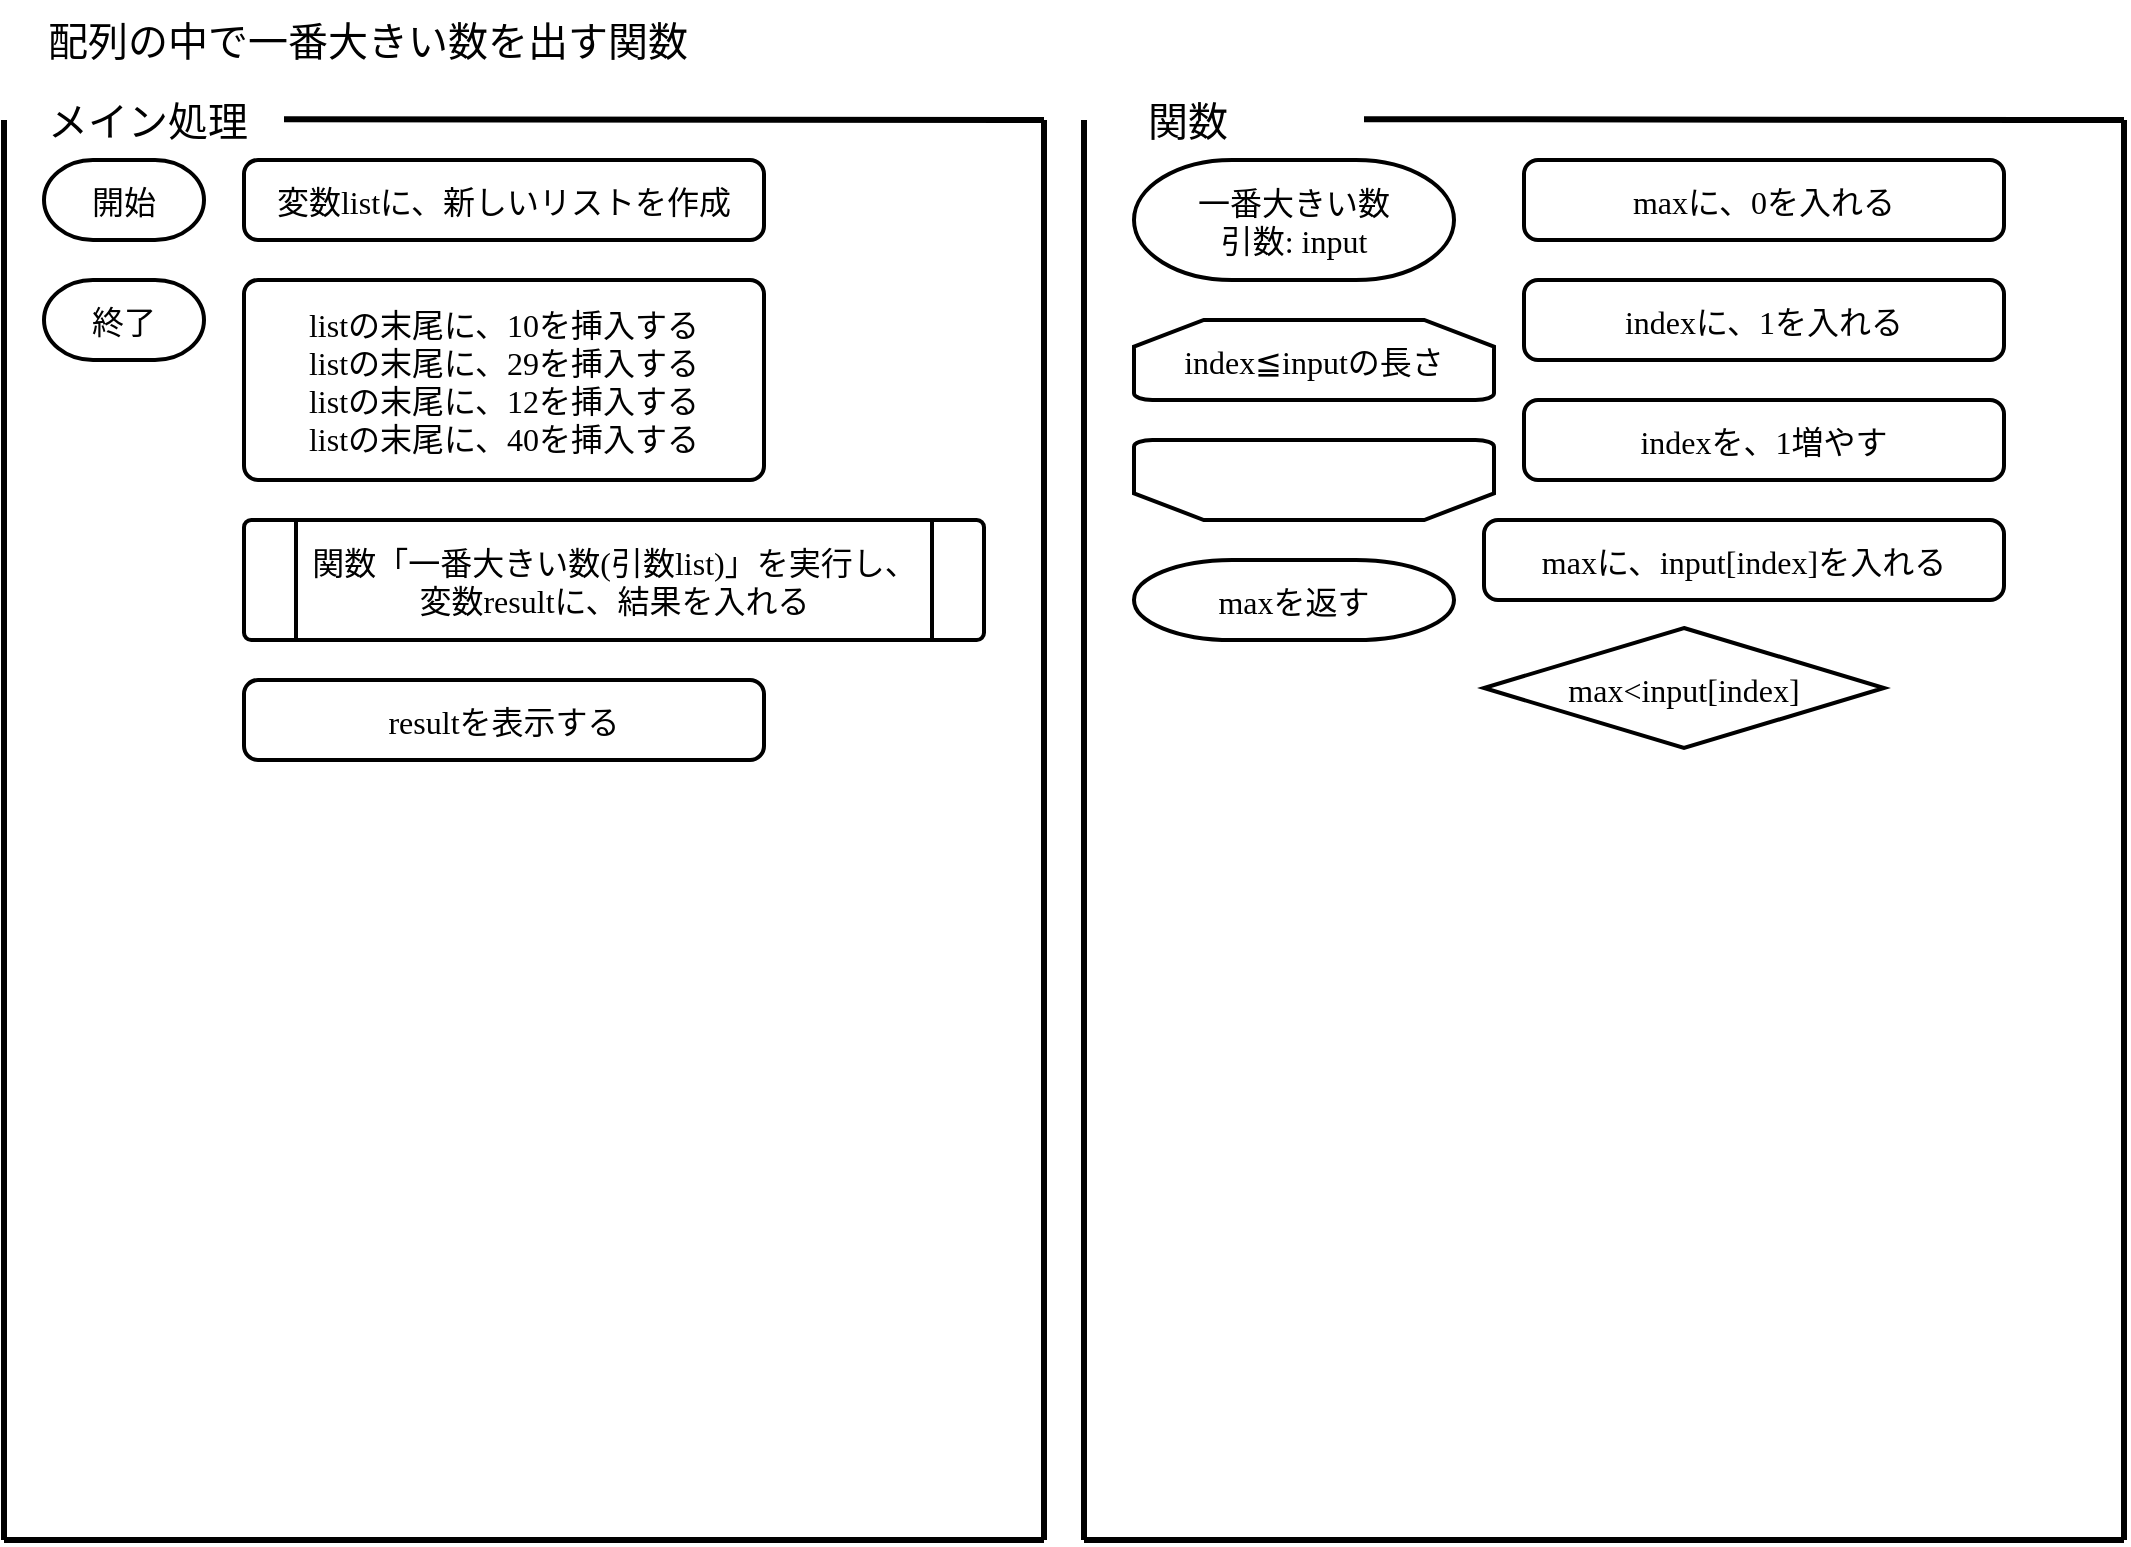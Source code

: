 <mxfile version="21.3.8" type="embed">
    <diagram name="ページ1" id="D5p3RVC4t98DR3PqROP9">
        <mxGraphModel dx="936" dy="558" grid="1" gridSize="10" guides="1" tooltips="1" connect="1" arrows="1" fold="1" page="1" pageScale="1" pageWidth="1169" pageHeight="827" math="0" shadow="0">
            <root>
                <mxCell id="0"/>
                <mxCell id="1" parent="0"/>
                <mxCell id="StKes1Bay4Hae8yV6QAt-1" value="開始" style="strokeWidth=2;shape=mxgraph.flowchart.terminator;fontSize=16;fontFamily=BIZ UDPGothic;" parent="1" vertex="1">
                    <mxGeometry x="40" y="120" width="80" height="40" as="geometry"/>
                </mxCell>
                <mxCell id="StKes1Bay4Hae8yV6QAt-2" value="maxを返す" style="strokeWidth=2;shape=mxgraph.flowchart.terminator;fontSize=16;fontFamily=BIZ UDPGothic;" parent="1" vertex="1">
                    <mxGeometry x="585" y="320" width="160" height="40" as="geometry"/>
                </mxCell>
                <mxCell id="StKes1Bay4Hae8yV6QAt-3" value="resultを表示する" style="rounded=1;absoluteArcSize=1;arcSize=14;strokeWidth=2;fontSize=16;fontFamily=BIZ UDPGothic;" parent="1" vertex="1">
                    <mxGeometry x="140" y="380" width="260" height="40" as="geometry"/>
                </mxCell>
                <mxCell id="9aM1dBj8owvEj4xOFZrg-10" value="配列の中で一番大きい数を出す関数" style="text;html=1;strokeColor=none;fillColor=none;align=left;verticalAlign=middle;whiteSpace=wrap;rounded=0;fontSize=20;fontFamily=BIZ UDPGothic;movable=0;resizable=0;rotatable=0;deletable=0;editable=0;locked=1;connectable=0;" parent="1" vertex="1">
                    <mxGeometry x="40" y="40" width="480" height="40" as="geometry"/>
                </mxCell>
                <mxCell id="D7fSjAbkDVPHjdvhgrvn-7" value="変数listに、新しいリストを作成" style="rounded=1;absoluteArcSize=1;arcSize=14;strokeWidth=2;fontSize=16;fontFamily=BIZ UDPGothic;" parent="1" vertex="1">
                    <mxGeometry x="140" y="120" width="260" height="40" as="geometry"/>
                </mxCell>
                <mxCell id="2" value="listの末尾に、10を挿入する&#xa;listの末尾に、29を挿入する&#xa;listの末尾に、12を挿入する&#xa;listの末尾に、40を挿入する" style="rounded=1;absoluteArcSize=1;arcSize=14;strokeWidth=2;fontSize=16;fontFamily=BIZ UDPGothic;" parent="1" vertex="1">
                    <mxGeometry x="140" y="180" width="260" height="100" as="geometry"/>
                </mxCell>
                <mxCell id="pZHUVyEk2EsDKcrGUSda-14" style="edgeStyle=none;rounded=0;orthogonalLoop=1;jettySize=auto;html=1;fontFamily=BIZ UDPGothic;fontSize=16;fontColor=default;endArrow=none;endFill=0;strokeWidth=3;movable=0;resizable=0;rotatable=0;deletable=0;editable=0;locked=1;connectable=0;" parent="1" edge="1">
                    <mxGeometry relative="1" as="geometry">
                        <mxPoint x="20" y="810" as="targetPoint"/>
                        <mxPoint x="20" y="100" as="sourcePoint"/>
                    </mxGeometry>
                </mxCell>
                <mxCell id="pZHUVyEk2EsDKcrGUSda-3" value="メイン処理" style="text;html=1;strokeColor=none;fillColor=none;align=left;verticalAlign=middle;whiteSpace=wrap;rounded=0;fontSize=20;fontFamily=BIZ UDPGothic;movable=0;resizable=0;rotatable=0;deletable=0;editable=0;locked=1;connectable=0;" parent="1" vertex="1">
                    <mxGeometry x="40" y="80" width="110" height="40" as="geometry"/>
                </mxCell>
                <mxCell id="pZHUVyEk2EsDKcrGUSda-6" value="関数「一番大きい数(引数list)」を実行し、&#xa;変数resultに、結果を入れる" style="verticalLabelPosition=middle;verticalAlign=middle;shape=process;rounded=1;size=0.071;arcSize=6;strokeWidth=2;labelPosition=center;align=center;fontFamily=BIZ UDPGothic;fontSize=16;" parent="1" vertex="1">
                    <mxGeometry x="140" y="300" width="370" height="60" as="geometry"/>
                </mxCell>
                <mxCell id="pZHUVyEk2EsDKcrGUSda-7" value="一番大きい数&#xa;引数: input" style="strokeWidth=2;shape=mxgraph.flowchart.terminator;fontSize=16;fontFamily=BIZ UDPGothic;" parent="1" vertex="1">
                    <mxGeometry x="585" y="120" width="160" height="60" as="geometry"/>
                </mxCell>
                <mxCell id="pZHUVyEk2EsDKcrGUSda-8" value="maxに、0を入れる" style="rounded=1;absoluteArcSize=1;arcSize=14;strokeWidth=2;fontSize=16;fontFamily=BIZ UDPGothic;" parent="1" vertex="1">
                    <mxGeometry x="780" y="120" width="240" height="40" as="geometry"/>
                </mxCell>
                <mxCell id="pZHUVyEk2EsDKcrGUSda-9" value="indexに、1を入れる" style="rounded=1;absoluteArcSize=1;arcSize=14;strokeWidth=2;fontSize=16;fontFamily=BIZ UDPGothic;" parent="1" vertex="1">
                    <mxGeometry x="780" y="180" width="240" height="40" as="geometry"/>
                </mxCell>
                <mxCell id="pZHUVyEk2EsDKcrGUSda-10" value="index≦inputの長さ" style="strokeWidth=2;shape=mxgraph.flowchart.loop_limit;fontFamily=BIZ UDPGothic;fontSize=16;" parent="1" vertex="1">
                    <mxGeometry x="585" y="200" width="180" height="40" as="geometry"/>
                </mxCell>
                <mxCell id="pZHUVyEk2EsDKcrGUSda-11" value="indexを、1増やす" style="rounded=1;absoluteArcSize=1;arcSize=14;strokeWidth=2;fontSize=16;fontFamily=BIZ UDPGothic;" parent="1" vertex="1">
                    <mxGeometry x="780" y="240" width="240" height="40" as="geometry"/>
                </mxCell>
                <mxCell id="pZHUVyEk2EsDKcrGUSda-12" value="終了" style="strokeWidth=2;shape=mxgraph.flowchart.terminator;fontSize=16;fontFamily=BIZ UDPGothic;" parent="1" vertex="1">
                    <mxGeometry x="40" y="180" width="80" height="40" as="geometry"/>
                </mxCell>
                <mxCell id="pZHUVyEk2EsDKcrGUSda-15" style="edgeStyle=none;rounded=0;orthogonalLoop=1;jettySize=auto;html=1;fontFamily=BIZ UDPGothic;fontSize=16;fontColor=default;endArrow=none;endFill=0;strokeWidth=3;movable=0;resizable=0;rotatable=0;deletable=0;editable=0;locked=1;connectable=0;" parent="1" edge="1">
                    <mxGeometry relative="1" as="geometry">
                        <mxPoint x="20" y="810" as="targetPoint"/>
                        <mxPoint x="540" y="810" as="sourcePoint"/>
                    </mxGeometry>
                </mxCell>
                <mxCell id="pZHUVyEk2EsDKcrGUSda-16" style="edgeStyle=none;rounded=0;orthogonalLoop=1;jettySize=auto;html=1;fontFamily=BIZ UDPGothic;fontSize=16;fontColor=default;endArrow=none;endFill=0;strokeWidth=3;movable=0;resizable=0;rotatable=0;deletable=0;editable=0;locked=1;connectable=0;" parent="1" edge="1">
                    <mxGeometry relative="1" as="geometry">
                        <mxPoint x="540" y="100" as="targetPoint"/>
                        <mxPoint x="540" y="810" as="sourcePoint"/>
                    </mxGeometry>
                </mxCell>
                <mxCell id="pZHUVyEk2EsDKcrGUSda-17" style="edgeStyle=none;rounded=0;orthogonalLoop=1;jettySize=auto;html=1;fontFamily=BIZ UDPGothic;fontSize=16;fontColor=default;endArrow=none;endFill=0;strokeWidth=3;movable=0;resizable=0;rotatable=0;deletable=0;editable=0;locked=1;connectable=0;" parent="1" edge="1">
                    <mxGeometry relative="1" as="geometry">
                        <mxPoint x="540" y="100" as="targetPoint"/>
                        <mxPoint x="160" y="99.6" as="sourcePoint"/>
                    </mxGeometry>
                </mxCell>
                <mxCell id="pZHUVyEk2EsDKcrGUSda-18" style="edgeStyle=none;rounded=0;orthogonalLoop=1;jettySize=auto;html=1;fontFamily=BIZ UDPGothic;fontSize=16;fontColor=default;endArrow=none;endFill=0;strokeWidth=3;movable=0;resizable=0;rotatable=0;deletable=0;editable=0;locked=1;connectable=0;" parent="1" edge="1">
                    <mxGeometry relative="1" as="geometry">
                        <mxPoint x="560" y="810" as="targetPoint"/>
                        <mxPoint x="560" y="100" as="sourcePoint"/>
                    </mxGeometry>
                </mxCell>
                <mxCell id="pZHUVyEk2EsDKcrGUSda-19" value="関数" style="text;html=1;strokeColor=none;fillColor=none;align=left;verticalAlign=middle;whiteSpace=wrap;rounded=0;fontSize=20;fontFamily=BIZ UDPGothic;movable=1;resizable=1;rotatable=1;deletable=1;editable=1;locked=0;connectable=1;" parent="1" vertex="1">
                    <mxGeometry x="590" y="80" width="100" height="40" as="geometry"/>
                </mxCell>
                <mxCell id="pZHUVyEk2EsDKcrGUSda-20" style="edgeStyle=none;rounded=0;orthogonalLoop=1;jettySize=auto;html=1;fontFamily=BIZ UDPGothic;fontSize=16;fontColor=default;endArrow=none;endFill=0;strokeWidth=3;movable=0;resizable=0;rotatable=0;deletable=0;editable=0;locked=1;connectable=0;" parent="1" edge="1">
                    <mxGeometry relative="1" as="geometry">
                        <mxPoint x="560" y="810" as="targetPoint"/>
                        <mxPoint x="1080" y="810" as="sourcePoint"/>
                    </mxGeometry>
                </mxCell>
                <mxCell id="pZHUVyEk2EsDKcrGUSda-21" style="edgeStyle=none;rounded=0;orthogonalLoop=1;jettySize=auto;html=1;fontFamily=BIZ UDPGothic;fontSize=16;fontColor=default;endArrow=none;endFill=0;strokeWidth=3;movable=0;resizable=0;rotatable=0;deletable=0;editable=0;locked=1;connectable=0;" parent="1" edge="1">
                    <mxGeometry relative="1" as="geometry">
                        <mxPoint x="1080" y="100" as="targetPoint"/>
                        <mxPoint x="1080" y="810" as="sourcePoint"/>
                    </mxGeometry>
                </mxCell>
                <mxCell id="pZHUVyEk2EsDKcrGUSda-22" style="edgeStyle=none;rounded=0;orthogonalLoop=1;jettySize=auto;html=1;fontFamily=BIZ UDPGothic;fontSize=16;fontColor=default;endArrow=none;endFill=0;strokeWidth=3;movable=0;resizable=0;rotatable=0;deletable=0;editable=0;locked=1;connectable=0;" parent="1" edge="1">
                    <mxGeometry relative="1" as="geometry">
                        <mxPoint x="1080" y="100" as="targetPoint"/>
                        <mxPoint x="700" y="99.6" as="sourcePoint"/>
                    </mxGeometry>
                </mxCell>
                <mxCell id="pZHUVyEk2EsDKcrGUSda-23" value="max&lt;input[index]" style="strokeWidth=2;shape=mxgraph.flowchart.decision;strokeColor=default;fontFamily=BIZ UDPGothic;fontSize=16;fontColor=default;fillColor=default;" parent="1" vertex="1">
                    <mxGeometry x="760" y="354" width="200" height="60" as="geometry"/>
                </mxCell>
                <mxCell id="pZHUVyEk2EsDKcrGUSda-25" value="maxに、input[index]を入れる" style="rounded=1;absoluteArcSize=1;arcSize=14;strokeWidth=2;fontSize=16;fontFamily=BIZ UDPGothic;" parent="1" vertex="1">
                    <mxGeometry x="760" y="300" width="260" height="40" as="geometry"/>
                </mxCell>
                <mxCell id="pZHUVyEk2EsDKcrGUSda-26" value="" style="strokeWidth=2;shape=mxgraph.flowchart.loop_limit;strokeColor=default;fontFamily=BIZ UDPGothic;fontSize=16;fontColor=default;fillColor=default;direction=west;" parent="1" vertex="1">
                    <mxGeometry x="585" y="260" width="180" height="40" as="geometry"/>
                </mxCell>
            </root>
        </mxGraphModel>
    </diagram>
</mxfile>